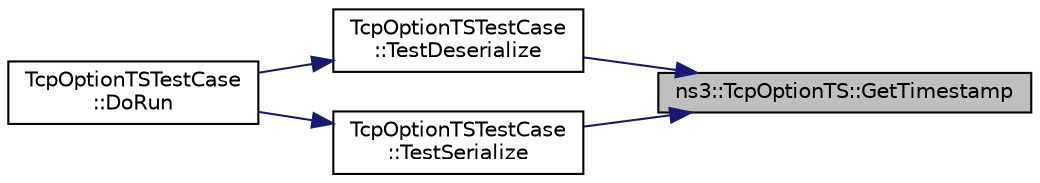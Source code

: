 digraph "ns3::TcpOptionTS::GetTimestamp"
{
 // LATEX_PDF_SIZE
  edge [fontname="Helvetica",fontsize="10",labelfontname="Helvetica",labelfontsize="10"];
  node [fontname="Helvetica",fontsize="10",shape=record];
  rankdir="RL";
  Node1 [label="ns3::TcpOptionTS::GetTimestamp",height=0.2,width=0.4,color="black", fillcolor="grey75", style="filled", fontcolor="black",tooltip="Get the timestamp stored in the Option."];
  Node1 -> Node2 [dir="back",color="midnightblue",fontsize="10",style="solid",fontname="Helvetica"];
  Node2 [label="TcpOptionTSTestCase\l::TestDeserialize",height=0.2,width=0.4,color="black", fillcolor="white", style="filled",URL="$class_tcp_option_t_s_test_case.html#aadd81683ca04ef16306e8571c67dcf65",tooltip="Deserialization test."];
  Node2 -> Node3 [dir="back",color="midnightblue",fontsize="10",style="solid",fontname="Helvetica"];
  Node3 [label="TcpOptionTSTestCase\l::DoRun",height=0.2,width=0.4,color="black", fillcolor="white", style="filled",URL="$class_tcp_option_t_s_test_case.html#a53011c31faadadd5da00292ee7544b35",tooltip="Implementation to actually run this TestCase."];
  Node1 -> Node4 [dir="back",color="midnightblue",fontsize="10",style="solid",fontname="Helvetica"];
  Node4 [label="TcpOptionTSTestCase\l::TestSerialize",height=0.2,width=0.4,color="black", fillcolor="white", style="filled",URL="$class_tcp_option_t_s_test_case.html#a14597883403704320352bf1caad38777",tooltip="Serialization test."];
  Node4 -> Node3 [dir="back",color="midnightblue",fontsize="10",style="solid",fontname="Helvetica"];
}

